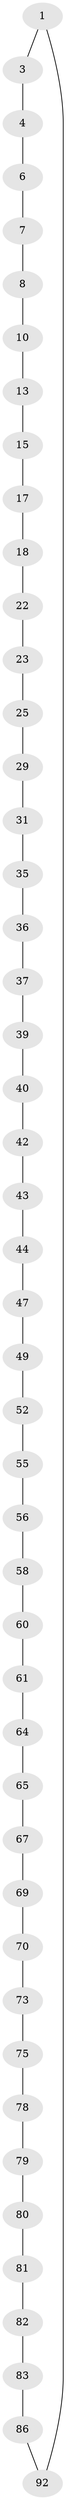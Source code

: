 // original degree distribution, {2: 1.0}
// Generated by graph-tools (version 1.1) at 2025/20/03/04/25 18:20:27]
// undirected, 47 vertices, 47 edges
graph export_dot {
graph [start="1"]
  node [color=gray90,style=filled];
  1 [super="+2"];
  3;
  4 [super="+5"];
  6;
  7;
  8 [super="+9"];
  10 [super="+11"];
  13 [super="+14"];
  15 [super="+16"];
  17;
  18 [super="+19"];
  22;
  23 [super="+24"];
  25 [super="+26"];
  29 [super="+30"];
  31 [super="+32"];
  35;
  36;
  37 [super="+38"];
  39;
  40 [super="+41"];
  42;
  43;
  44 [super="+45"];
  47 [super="+48"];
  49 [super="+50"];
  52 [super="+53"];
  55;
  56 [super="+57"];
  58 [super="+59"];
  60;
  61 [super="+62"];
  64;
  65 [super="+66"];
  67 [super="+68"];
  69;
  70 [super="+71"];
  73 [super="+74"];
  75 [super="+76"];
  78;
  79;
  80;
  81;
  82;
  83 [super="+84"];
  86 [super="+87"];
  92 [super="+93"];
  1 -- 3;
  1 -- 92;
  3 -- 4;
  4 -- 6;
  6 -- 7;
  7 -- 8;
  8 -- 10;
  10 -- 13;
  13 -- 15;
  15 -- 17;
  17 -- 18;
  18 -- 22;
  22 -- 23;
  23 -- 25;
  25 -- 29;
  29 -- 31;
  31 -- 35;
  35 -- 36;
  36 -- 37;
  37 -- 39;
  39 -- 40;
  40 -- 42;
  42 -- 43;
  43 -- 44;
  44 -- 47;
  47 -- 49;
  49 -- 52;
  52 -- 55;
  55 -- 56;
  56 -- 58;
  58 -- 60;
  60 -- 61;
  61 -- 64;
  64 -- 65;
  65 -- 67;
  67 -- 69;
  69 -- 70;
  70 -- 73;
  73 -- 75;
  75 -- 78;
  78 -- 79;
  79 -- 80;
  80 -- 81;
  81 -- 82;
  82 -- 83;
  83 -- 86;
  86 -- 92;
}
